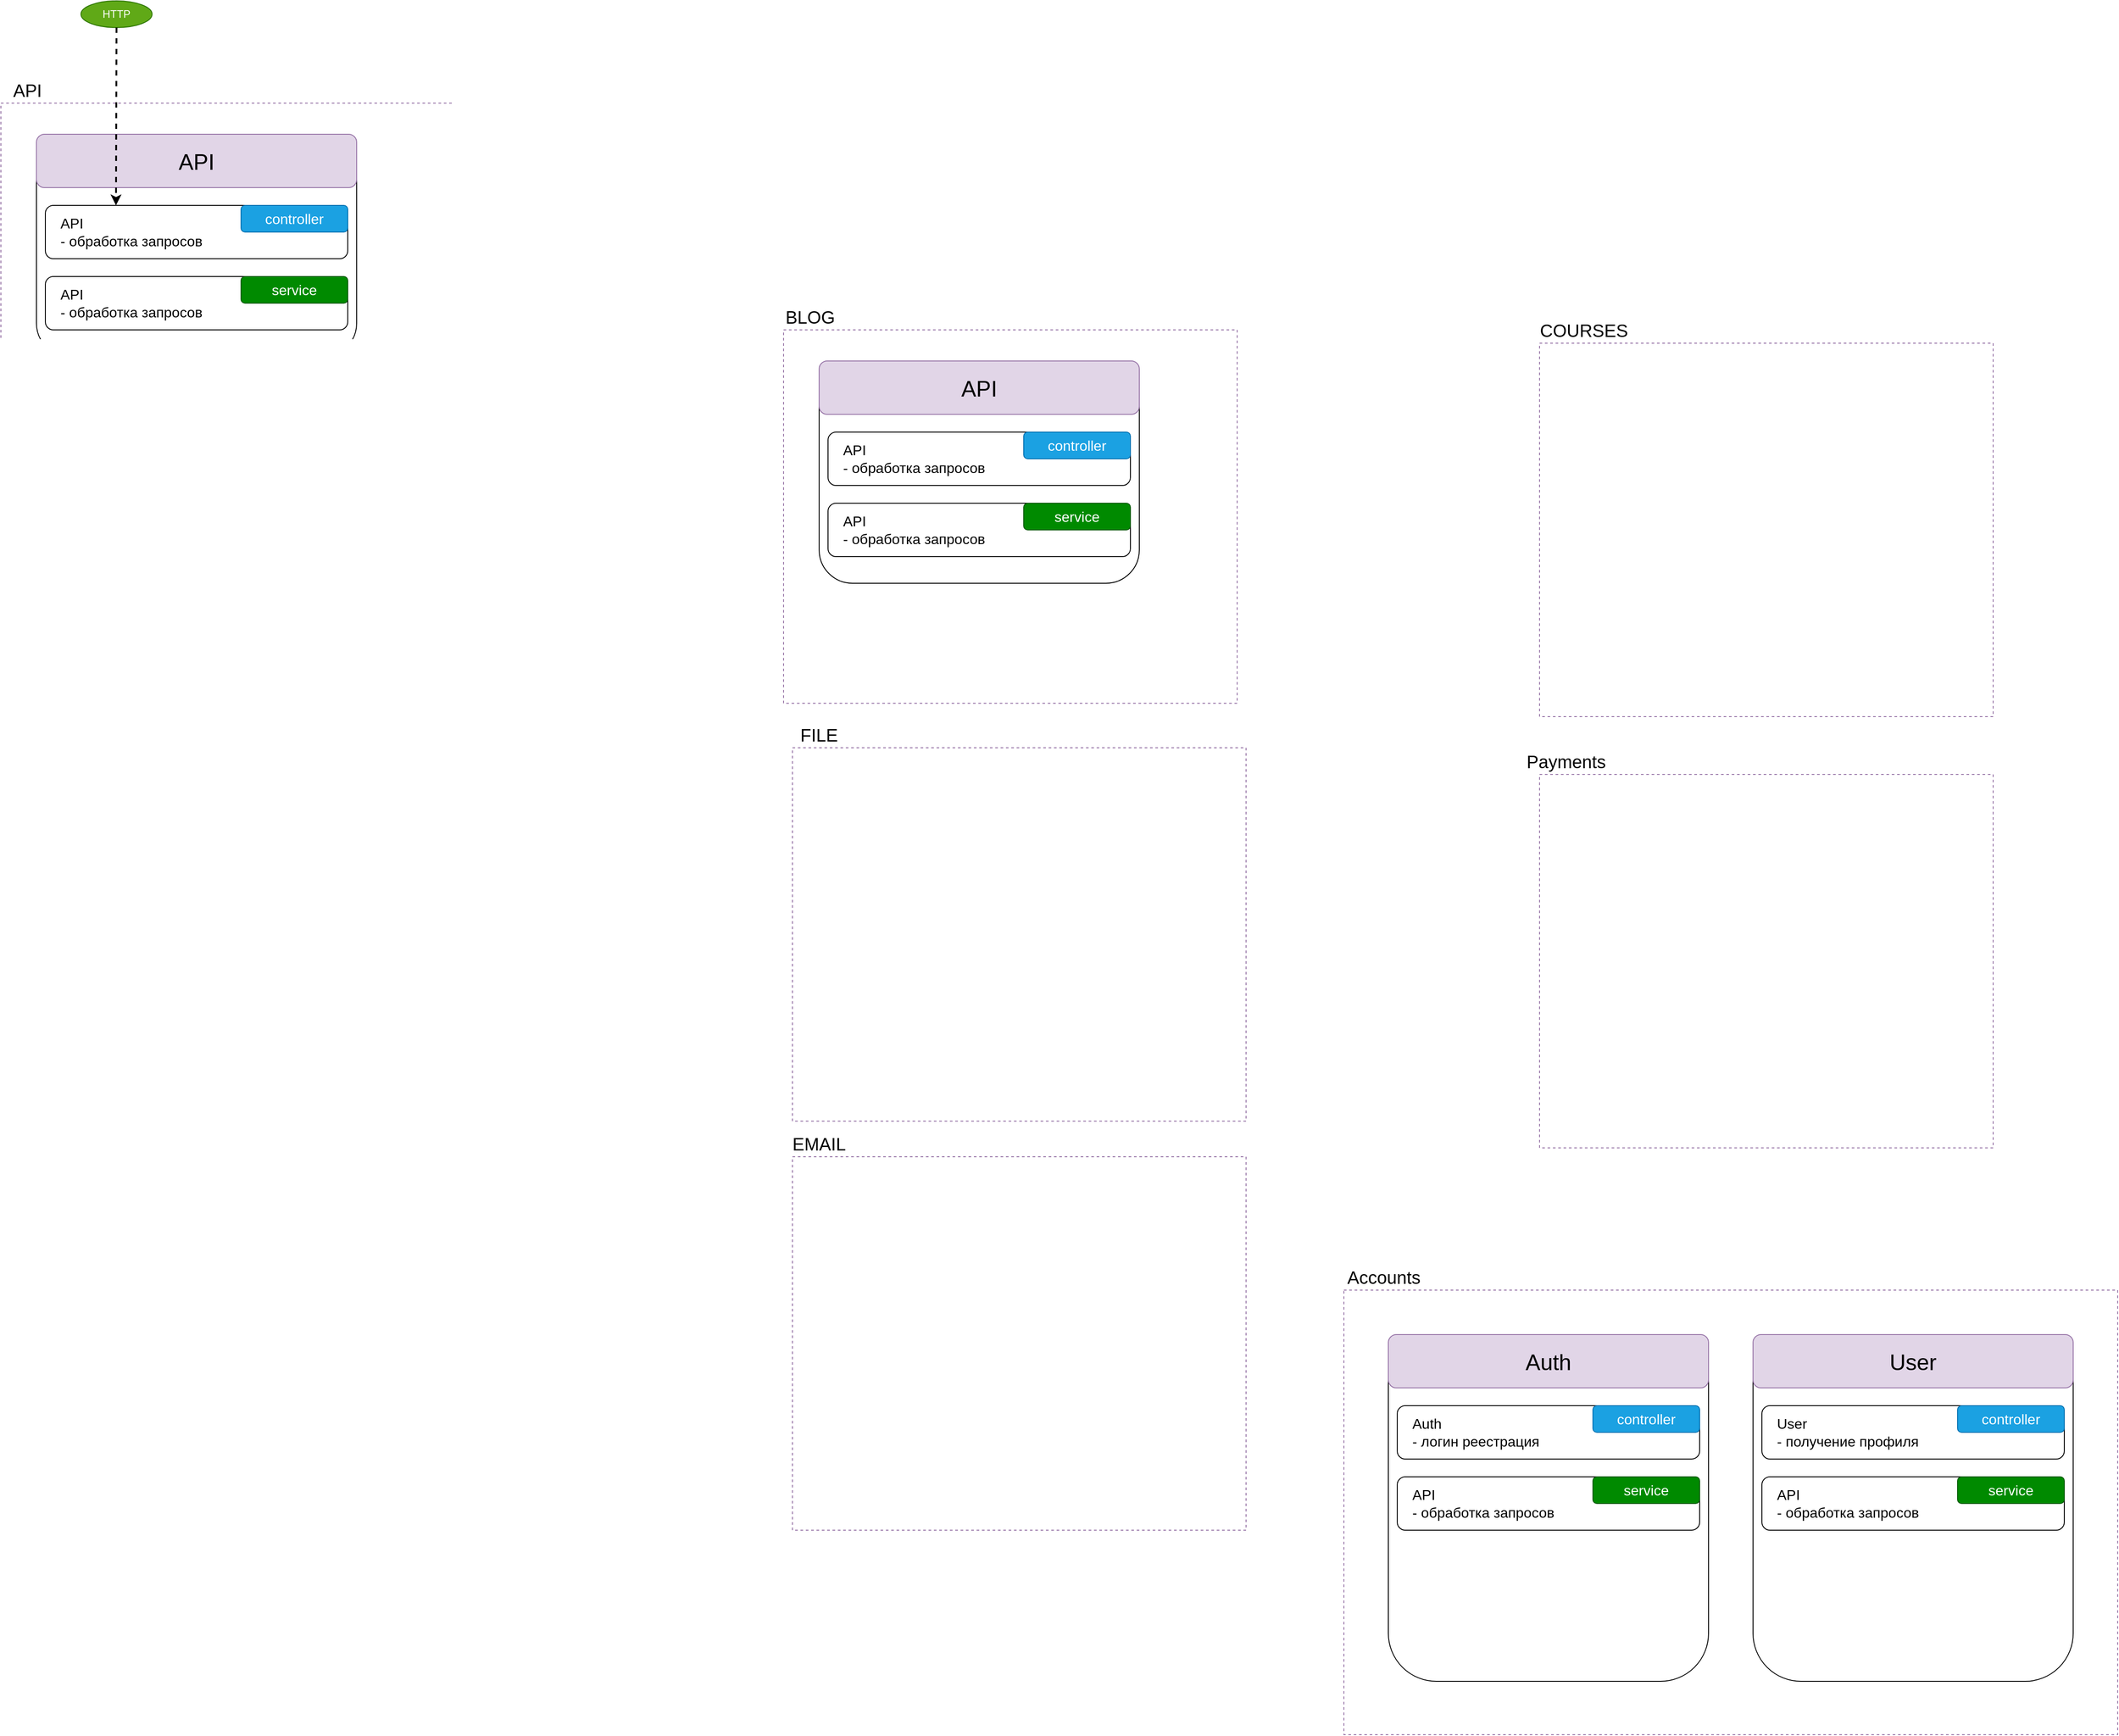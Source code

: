 <mxfile version="24.7.6">
  <diagram name="Страница — 1" id="FXz6Qzg8k4MSJghazMvo">
    <mxGraphModel dx="1338" dy="758" grid="1" gridSize="10" guides="1" tooltips="1" connect="1" arrows="1" fold="1" page="1" pageScale="1" pageWidth="827" pageHeight="1169" math="0" shadow="0">
      <root>
        <mxCell id="0" />
        <mxCell id="1" parent="0" />
        <mxCell id="1Hry3ucUljuugz8p2C6j-1" value="" style="rounded=1;whiteSpace=wrap;html=1;" vertex="1" parent="1">
          <mxGeometry x="480" y="200" width="360" height="250" as="geometry" />
        </mxCell>
        <mxCell id="1Hry3ucUljuugz8p2C6j-2" value="&lt;font style=&quot;font-size: 25px;&quot;&gt;API&lt;/font&gt;" style="rounded=1;whiteSpace=wrap;html=1;fillColor=#e1d5e7;strokeColor=#9673a6;" vertex="1" parent="1">
          <mxGeometry x="480" y="200" width="360" height="60" as="geometry" />
        </mxCell>
        <mxCell id="1Hry3ucUljuugz8p2C6j-3" value="&lt;font style=&quot;font-size: 16px;&quot;&gt;API&lt;br&gt;- обработка запросов&lt;/font&gt;" style="rounded=1;whiteSpace=wrap;html=1;align=left;spacingLeft=15;" vertex="1" parent="1">
          <mxGeometry x="490" y="280" width="340" height="60" as="geometry" />
        </mxCell>
        <mxCell id="1Hry3ucUljuugz8p2C6j-4" value="&lt;font style=&quot;font-size: 16px;&quot;&gt;API&lt;br&gt;- обработка запросов&lt;/font&gt;" style="rounded=1;whiteSpace=wrap;html=1;align=left;perimeterSpacing=0;spacingLeft=15;" vertex="1" parent="1">
          <mxGeometry x="490" y="360" width="340" height="60" as="geometry" />
        </mxCell>
        <mxCell id="1Hry3ucUljuugz8p2C6j-5" value="&lt;font style=&quot;font-size: 16px;&quot;&gt;controller&lt;/font&gt;" style="rounded=1;whiteSpace=wrap;html=1;fillColor=#1ba1e2;strokeColor=#006EAF;fontColor=#ffffff;" vertex="1" parent="1">
          <mxGeometry x="710" y="280" width="120" height="30" as="geometry" />
        </mxCell>
        <mxCell id="1Hry3ucUljuugz8p2C6j-7" value="&lt;font style=&quot;font-size: 16px;&quot;&gt;service&lt;/font&gt;" style="rounded=1;whiteSpace=wrap;html=1;fillColor=#008a00;strokeColor=#005700;fontColor=#ffffff;" vertex="1" parent="1">
          <mxGeometry x="710" y="360" width="120" height="30" as="geometry" />
        </mxCell>
        <mxCell id="1Hry3ucUljuugz8p2C6j-8" style="edgeStyle=orthogonalEdgeStyle;rounded=0;orthogonalLoop=1;jettySize=auto;html=1;exitX=0.5;exitY=1;exitDx=0;exitDy=0;" edge="1" parent="1" source="1Hry3ucUljuugz8p2C6j-1" target="1Hry3ucUljuugz8p2C6j-1">
          <mxGeometry relative="1" as="geometry" />
        </mxCell>
        <mxCell id="1Hry3ucUljuugz8p2C6j-9" value="HTTP" style="ellipse;whiteSpace=wrap;html=1;fillColor=#60a917;fontColor=#ffffff;strokeColor=#2D7600;" vertex="1" parent="1">
          <mxGeometry x="530" y="50" width="80" height="30" as="geometry" />
        </mxCell>
        <mxCell id="1Hry3ucUljuugz8p2C6j-15" value="" style="rounded=0;whiteSpace=wrap;html=1;fillColor=none;strokeColor=#9673a6;dashed=1;glass=0;" vertex="1" parent="1">
          <mxGeometry x="440" y="165" width="510" height="420" as="geometry" />
        </mxCell>
        <mxCell id="1Hry3ucUljuugz8p2C6j-16" value="&lt;font style=&quot;font-size: 20px;&quot;&gt;API&lt;/font&gt;" style="text;html=1;align=center;verticalAlign=middle;whiteSpace=wrap;rounded=0;" vertex="1" parent="1">
          <mxGeometry x="440" y="135" width="60" height="30" as="geometry" />
        </mxCell>
        <mxCell id="1Hry3ucUljuugz8p2C6j-19" value="" style="endArrow=classic;html=1;rounded=0;exitX=0.5;exitY=1;exitDx=0;exitDy=0;strokeWidth=2;dashed=1;" edge="1" parent="1" source="1Hry3ucUljuugz8p2C6j-9">
          <mxGeometry width="50" height="50" relative="1" as="geometry">
            <mxPoint x="569.41" y="100" as="sourcePoint" />
            <mxPoint x="569.41" y="280" as="targetPoint" />
          </mxGeometry>
        </mxCell>
        <mxCell id="1Hry3ucUljuugz8p2C6j-20" value="" style="rounded=1;whiteSpace=wrap;html=1;" vertex="1" parent="1">
          <mxGeometry x="1360" y="455" width="360" height="250" as="geometry" />
        </mxCell>
        <mxCell id="1Hry3ucUljuugz8p2C6j-21" value="&lt;font style=&quot;font-size: 25px;&quot;&gt;API&lt;/font&gt;" style="rounded=1;whiteSpace=wrap;html=1;fillColor=#e1d5e7;strokeColor=#9673a6;" vertex="1" parent="1">
          <mxGeometry x="1360" y="455" width="360" height="60" as="geometry" />
        </mxCell>
        <mxCell id="1Hry3ucUljuugz8p2C6j-22" value="&lt;font style=&quot;font-size: 16px;&quot;&gt;API&lt;br&gt;- обработка запросов&lt;/font&gt;" style="rounded=1;whiteSpace=wrap;html=1;align=left;spacingLeft=15;" vertex="1" parent="1">
          <mxGeometry x="1370" y="535" width="340" height="60" as="geometry" />
        </mxCell>
        <mxCell id="1Hry3ucUljuugz8p2C6j-23" value="&lt;font style=&quot;font-size: 16px;&quot;&gt;API&lt;br&gt;- обработка запросов&lt;/font&gt;" style="rounded=1;whiteSpace=wrap;html=1;align=left;perimeterSpacing=0;spacingLeft=15;" vertex="1" parent="1">
          <mxGeometry x="1370" y="615" width="340" height="60" as="geometry" />
        </mxCell>
        <mxCell id="1Hry3ucUljuugz8p2C6j-24" value="&lt;font style=&quot;font-size: 16px;&quot;&gt;controller&lt;/font&gt;" style="rounded=1;whiteSpace=wrap;html=1;fillColor=#1ba1e2;strokeColor=#006EAF;fontColor=#ffffff;" vertex="1" parent="1">
          <mxGeometry x="1590" y="535" width="120" height="30" as="geometry" />
        </mxCell>
        <mxCell id="1Hry3ucUljuugz8p2C6j-25" value="&lt;font style=&quot;font-size: 16px;&quot;&gt;service&lt;/font&gt;" style="rounded=1;whiteSpace=wrap;html=1;fillColor=#008a00;strokeColor=#005700;fontColor=#ffffff;" vertex="1" parent="1">
          <mxGeometry x="1590" y="615" width="120" height="30" as="geometry" />
        </mxCell>
        <mxCell id="1Hry3ucUljuugz8p2C6j-26" style="edgeStyle=orthogonalEdgeStyle;rounded=0;orthogonalLoop=1;jettySize=auto;html=1;exitX=0.5;exitY=1;exitDx=0;exitDy=0;" edge="1" parent="1" source="1Hry3ucUljuugz8p2C6j-20" target="1Hry3ucUljuugz8p2C6j-20">
          <mxGeometry relative="1" as="geometry" />
        </mxCell>
        <mxCell id="1Hry3ucUljuugz8p2C6j-27" value="" style="rounded=0;whiteSpace=wrap;html=1;fillColor=none;strokeColor=#9673a6;dashed=1;glass=0;" vertex="1" parent="1">
          <mxGeometry x="1320" y="420" width="510" height="420" as="geometry" />
        </mxCell>
        <mxCell id="1Hry3ucUljuugz8p2C6j-28" value="&lt;font style=&quot;font-size: 20px;&quot;&gt;BLOG&lt;/font&gt;" style="text;html=1;align=center;verticalAlign=middle;whiteSpace=wrap;rounded=0;" vertex="1" parent="1">
          <mxGeometry x="1320" y="390" width="60" height="30" as="geometry" />
        </mxCell>
        <mxCell id="1Hry3ucUljuugz8p2C6j-29" value="" style="rounded=0;whiteSpace=wrap;html=1;fillColor=none;strokeColor=#9673a6;dashed=1;glass=0;" vertex="1" parent="1">
          <mxGeometry x="1330" y="1350" width="510" height="420" as="geometry" />
        </mxCell>
        <mxCell id="1Hry3ucUljuugz8p2C6j-30" value="&lt;span style=&quot;font-size: 20px;&quot;&gt;EMAIL&lt;/span&gt;" style="text;html=1;align=center;verticalAlign=middle;whiteSpace=wrap;rounded=0;" vertex="1" parent="1">
          <mxGeometry x="1330" y="1320" width="60" height="30" as="geometry" />
        </mxCell>
        <mxCell id="1Hry3ucUljuugz8p2C6j-31" value="" style="rounded=0;whiteSpace=wrap;html=1;fillColor=none;strokeColor=#9673a6;dashed=1;glass=0;" vertex="1" parent="1">
          <mxGeometry x="1330" y="890" width="510" height="420" as="geometry" />
        </mxCell>
        <mxCell id="1Hry3ucUljuugz8p2C6j-32" value="&lt;font style=&quot;font-size: 20px;&quot;&gt;FILE&lt;/font&gt;" style="text;html=1;align=center;verticalAlign=middle;whiteSpace=wrap;rounded=0;" vertex="1" parent="1">
          <mxGeometry x="1330" y="860" width="60" height="30" as="geometry" />
        </mxCell>
        <mxCell id="1Hry3ucUljuugz8p2C6j-33" value="" style="rounded=0;whiteSpace=wrap;html=1;fillColor=none;strokeColor=#9673a6;dashed=1;glass=0;" vertex="1" parent="1">
          <mxGeometry x="2170" y="435" width="510" height="420" as="geometry" />
        </mxCell>
        <mxCell id="1Hry3ucUljuugz8p2C6j-34" value="&lt;font style=&quot;font-size: 20px;&quot;&gt;COURSES&lt;/font&gt;" style="text;html=1;align=center;verticalAlign=middle;whiteSpace=wrap;rounded=0;" vertex="1" parent="1">
          <mxGeometry x="2190" y="405" width="60" height="30" as="geometry" />
        </mxCell>
        <mxCell id="1Hry3ucUljuugz8p2C6j-35" value="" style="rounded=0;whiteSpace=wrap;html=1;fillColor=none;strokeColor=#9673a6;dashed=1;glass=0;" vertex="1" parent="1">
          <mxGeometry x="2170" y="920" width="510" height="420" as="geometry" />
        </mxCell>
        <mxCell id="1Hry3ucUljuugz8p2C6j-36" value="&lt;font style=&quot;font-size: 20px;&quot;&gt;Payments&lt;/font&gt;" style="text;html=1;align=center;verticalAlign=middle;whiteSpace=wrap;rounded=0;" vertex="1" parent="1">
          <mxGeometry x="2170" y="890" width="60" height="30" as="geometry" />
        </mxCell>
        <mxCell id="1Hry3ucUljuugz8p2C6j-37" value="" style="rounded=0;whiteSpace=wrap;html=1;fillColor=none;strokeColor=#9673a6;dashed=1;glass=0;" vertex="1" parent="1">
          <mxGeometry x="1950" y="1500" width="870" height="500" as="geometry" />
        </mxCell>
        <mxCell id="1Hry3ucUljuugz8p2C6j-38" value="&lt;font style=&quot;font-size: 20px;&quot;&gt;Accounts&lt;/font&gt;" style="text;html=1;align=center;verticalAlign=middle;whiteSpace=wrap;rounded=0;" vertex="1" parent="1">
          <mxGeometry x="1965" y="1470" width="60" height="30" as="geometry" />
        </mxCell>
        <mxCell id="1Hry3ucUljuugz8p2C6j-39" value="" style="rounded=1;whiteSpace=wrap;html=1;" vertex="1" parent="1">
          <mxGeometry x="2000" y="1550" width="360" height="390" as="geometry" />
        </mxCell>
        <mxCell id="1Hry3ucUljuugz8p2C6j-40" value="&lt;font style=&quot;font-size: 25px;&quot;&gt;Auth&lt;/font&gt;" style="rounded=1;whiteSpace=wrap;html=1;fillColor=#e1d5e7;strokeColor=#9673a6;" vertex="1" parent="1">
          <mxGeometry x="2000" y="1550" width="360" height="60" as="geometry" />
        </mxCell>
        <mxCell id="1Hry3ucUljuugz8p2C6j-41" value="&lt;font style=&quot;font-size: 16px;&quot;&gt;Auth&lt;br&gt;- логин реестрация&lt;/font&gt;" style="rounded=1;whiteSpace=wrap;html=1;align=left;spacingLeft=15;" vertex="1" parent="1">
          <mxGeometry x="2010" y="1630" width="340" height="60" as="geometry" />
        </mxCell>
        <mxCell id="1Hry3ucUljuugz8p2C6j-42" value="&lt;font style=&quot;font-size: 16px;&quot;&gt;API&lt;br&gt;- обработка запросов&lt;/font&gt;" style="rounded=1;whiteSpace=wrap;html=1;align=left;perimeterSpacing=0;spacingLeft=15;" vertex="1" parent="1">
          <mxGeometry x="2010" y="1710" width="340" height="60" as="geometry" />
        </mxCell>
        <mxCell id="1Hry3ucUljuugz8p2C6j-43" value="&lt;font style=&quot;font-size: 16px;&quot;&gt;controller&lt;/font&gt;" style="rounded=1;whiteSpace=wrap;html=1;fillColor=#1ba1e2;strokeColor=#006EAF;fontColor=#ffffff;" vertex="1" parent="1">
          <mxGeometry x="2230" y="1630" width="120" height="30" as="geometry" />
        </mxCell>
        <mxCell id="1Hry3ucUljuugz8p2C6j-44" value="&lt;font style=&quot;font-size: 16px;&quot;&gt;service&lt;/font&gt;" style="rounded=1;whiteSpace=wrap;html=1;fillColor=#008a00;strokeColor=#005700;fontColor=#ffffff;" vertex="1" parent="1">
          <mxGeometry x="2230" y="1710" width="120" height="30" as="geometry" />
        </mxCell>
        <mxCell id="1Hry3ucUljuugz8p2C6j-45" value="" style="rounded=1;whiteSpace=wrap;html=1;" vertex="1" parent="1">
          <mxGeometry x="2410" y="1550" width="360" height="390" as="geometry" />
        </mxCell>
        <mxCell id="1Hry3ucUljuugz8p2C6j-46" value="&lt;font style=&quot;font-size: 25px;&quot;&gt;User&lt;/font&gt;" style="rounded=1;whiteSpace=wrap;html=1;fillColor=#e1d5e7;strokeColor=#9673a6;" vertex="1" parent="1">
          <mxGeometry x="2410" y="1550" width="360" height="60" as="geometry" />
        </mxCell>
        <mxCell id="1Hry3ucUljuugz8p2C6j-47" value="&lt;font style=&quot;font-size: 16px;&quot;&gt;User&lt;br&gt;- получение профиля&lt;/font&gt;" style="rounded=1;whiteSpace=wrap;html=1;align=left;spacingLeft=15;" vertex="1" parent="1">
          <mxGeometry x="2420" y="1630" width="340" height="60" as="geometry" />
        </mxCell>
        <mxCell id="1Hry3ucUljuugz8p2C6j-48" value="&lt;font style=&quot;font-size: 16px;&quot;&gt;API&lt;br&gt;- обработка запросов&lt;/font&gt;" style="rounded=1;whiteSpace=wrap;html=1;align=left;perimeterSpacing=0;spacingLeft=15;" vertex="1" parent="1">
          <mxGeometry x="2420" y="1710" width="340" height="60" as="geometry" />
        </mxCell>
        <mxCell id="1Hry3ucUljuugz8p2C6j-49" value="&lt;font style=&quot;font-size: 16px;&quot;&gt;controller&lt;/font&gt;" style="rounded=1;whiteSpace=wrap;html=1;fillColor=#1ba1e2;strokeColor=#006EAF;fontColor=#ffffff;" vertex="1" parent="1">
          <mxGeometry x="2640" y="1630" width="120" height="30" as="geometry" />
        </mxCell>
        <mxCell id="1Hry3ucUljuugz8p2C6j-50" value="&lt;font style=&quot;font-size: 16px;&quot;&gt;service&lt;/font&gt;" style="rounded=1;whiteSpace=wrap;html=1;fillColor=#008a00;strokeColor=#005700;fontColor=#ffffff;" vertex="1" parent="1">
          <mxGeometry x="2640" y="1710" width="120" height="30" as="geometry" />
        </mxCell>
      </root>
    </mxGraphModel>
  </diagram>
</mxfile>
